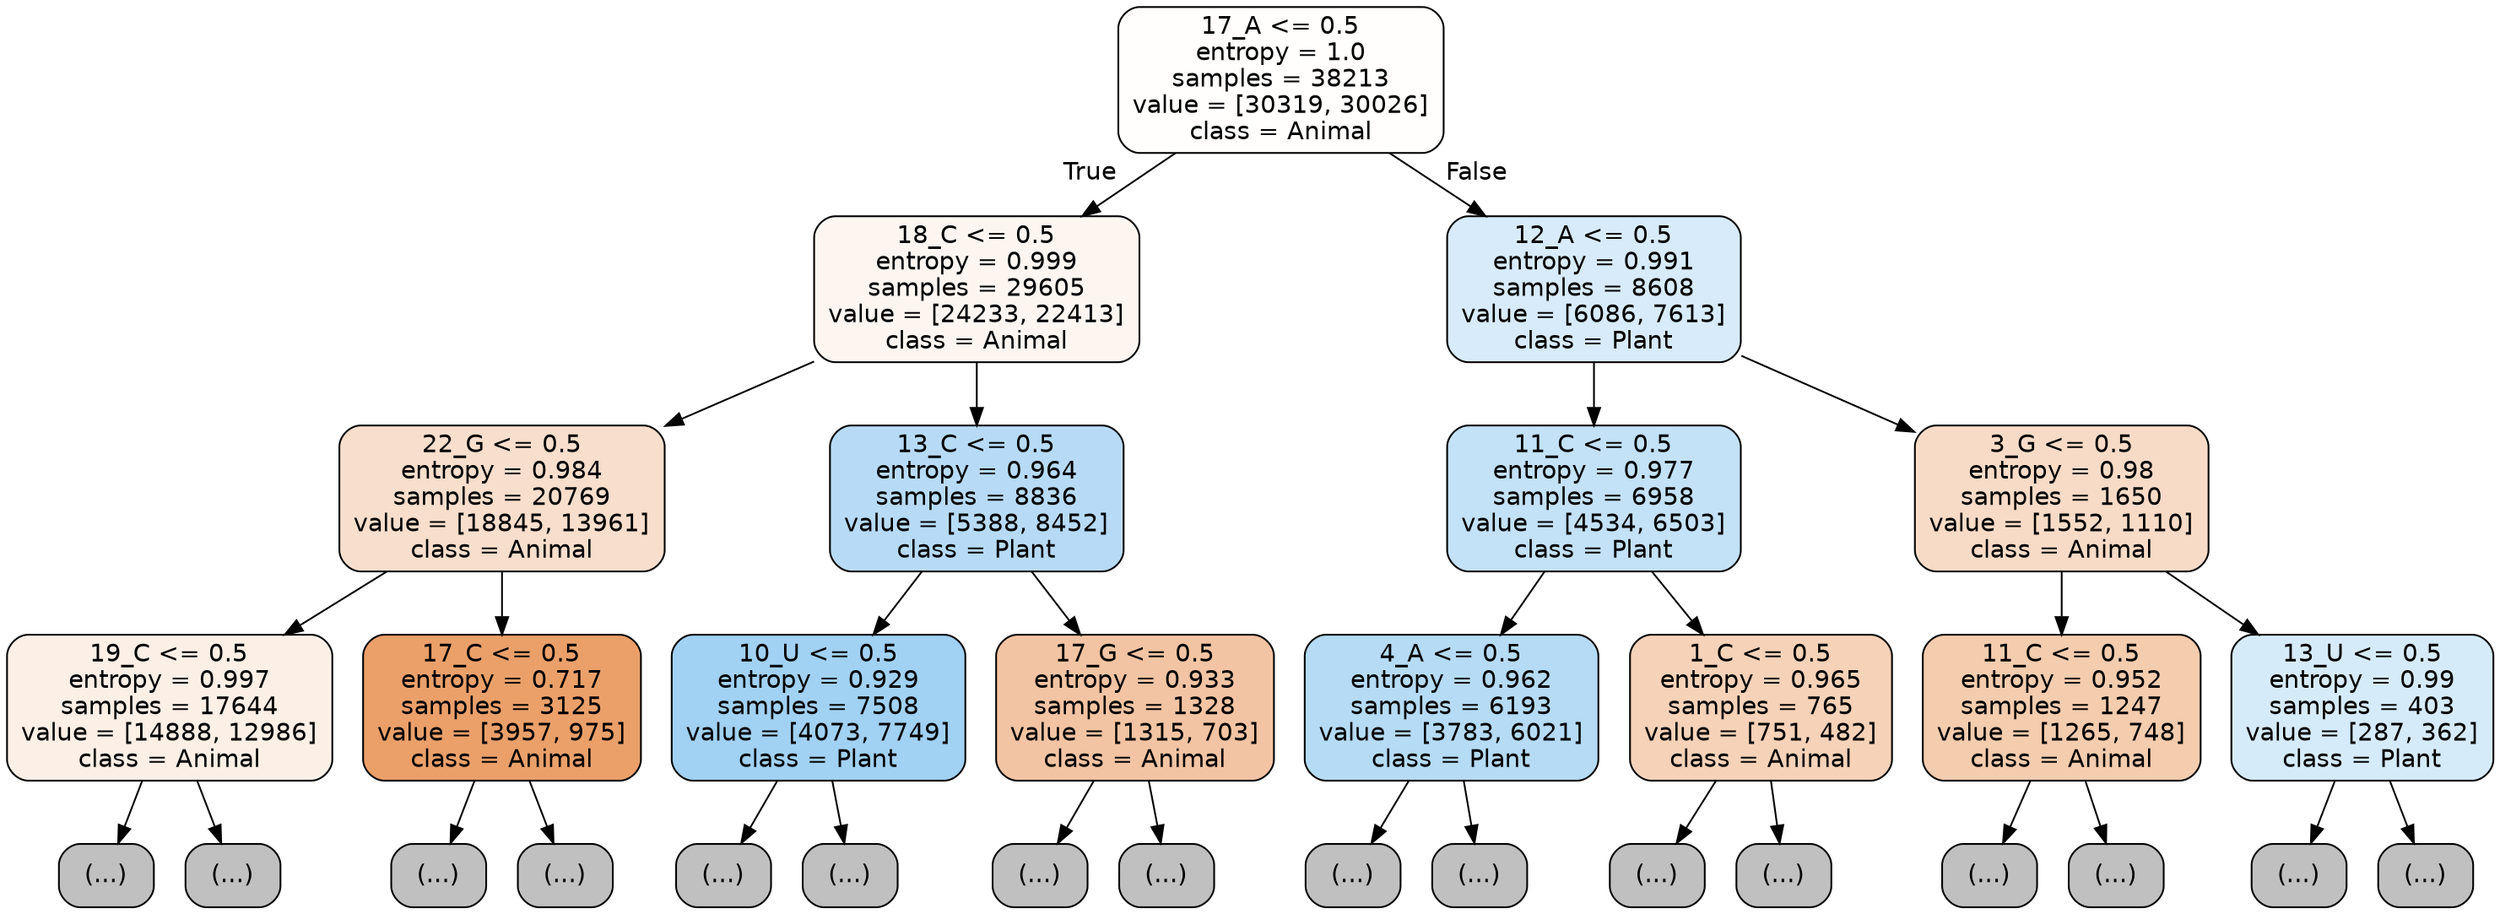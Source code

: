 digraph Tree {
node [shape=box, style="filled, rounded", color="black", fontname="helvetica"] ;
edge [fontname="helvetica"] ;
0 [label="17_A <= 0.5\nentropy = 1.0\nsamples = 38213\nvalue = [30319, 30026]\nclass = Animal", fillcolor="#fffefd"] ;
1 [label="18_C <= 0.5\nentropy = 0.999\nsamples = 29605\nvalue = [24233, 22413]\nclass = Animal", fillcolor="#fdf6f0"] ;
0 -> 1 [labeldistance=2.5, labelangle=45, headlabel="True"] ;
2 [label="22_G <= 0.5\nentropy = 0.984\nsamples = 20769\nvalue = [18845, 13961]\nclass = Animal", fillcolor="#f8decc"] ;
1 -> 2 ;
3 [label="19_C <= 0.5\nentropy = 0.997\nsamples = 17644\nvalue = [14888, 12986]\nclass = Animal", fillcolor="#fcefe6"] ;
2 -> 3 ;
4 [label="(...)", fillcolor="#C0C0C0"] ;
3 -> 4 ;
6537 [label="(...)", fillcolor="#C0C0C0"] ;
3 -> 6537 ;
8828 [label="17_C <= 0.5\nentropy = 0.717\nsamples = 3125\nvalue = [3957, 975]\nclass = Animal", fillcolor="#eba06a"] ;
2 -> 8828 ;
8829 [label="(...)", fillcolor="#C0C0C0"] ;
8828 -> 8829 ;
9620 [label="(...)", fillcolor="#C0C0C0"] ;
8828 -> 9620 ;
10029 [label="13_C <= 0.5\nentropy = 0.964\nsamples = 8836\nvalue = [5388, 8452]\nclass = Plant", fillcolor="#b7dbf6"] ;
1 -> 10029 ;
10030 [label="10_U <= 0.5\nentropy = 0.929\nsamples = 7508\nvalue = [4073, 7749]\nclass = Plant", fillcolor="#a1d1f3"] ;
10029 -> 10030 ;
10031 [label="(...)", fillcolor="#C0C0C0"] ;
10030 -> 10031 ;
11698 [label="(...)", fillcolor="#C0C0C0"] ;
10030 -> 11698 ;
12343 [label="17_G <= 0.5\nentropy = 0.933\nsamples = 1328\nvalue = [1315, 703]\nclass = Animal", fillcolor="#f3c4a3"] ;
10029 -> 12343 ;
12344 [label="(...)", fillcolor="#C0C0C0"] ;
12343 -> 12344 ;
12843 [label="(...)", fillcolor="#C0C0C0"] ;
12343 -> 12843 ;
13072 [label="12_A <= 0.5\nentropy = 0.991\nsamples = 8608\nvalue = [6086, 7613]\nclass = Plant", fillcolor="#d7ebfa"] ;
0 -> 13072 [labeldistance=2.5, labelangle=-45, headlabel="False"] ;
13073 [label="11_C <= 0.5\nentropy = 0.977\nsamples = 6958\nvalue = [4534, 6503]\nclass = Plant", fillcolor="#c3e1f7"] ;
13072 -> 13073 ;
13074 [label="4_A <= 0.5\nentropy = 0.962\nsamples = 6193\nvalue = [3783, 6021]\nclass = Plant", fillcolor="#b5dbf5"] ;
13073 -> 13074 ;
13075 [label="(...)", fillcolor="#C0C0C0"] ;
13074 -> 13075 ;
14954 [label="(...)", fillcolor="#C0C0C0"] ;
13074 -> 14954 ;
15535 [label="1_C <= 0.5\nentropy = 0.965\nsamples = 765\nvalue = [751, 482]\nclass = Animal", fillcolor="#f6d2b8"] ;
13073 -> 15535 ;
15536 [label="(...)", fillcolor="#C0C0C0"] ;
15535 -> 15536 ;
15945 [label="(...)", fillcolor="#C0C0C0"] ;
15535 -> 15945 ;
16018 [label="3_G <= 0.5\nentropy = 0.98\nsamples = 1650\nvalue = [1552, 1110]\nclass = Animal", fillcolor="#f8dbc7"] ;
13072 -> 16018 ;
16019 [label="11_C <= 0.5\nentropy = 0.952\nsamples = 1247\nvalue = [1265, 748]\nclass = Animal", fillcolor="#f4ccae"] ;
16018 -> 16019 ;
16020 [label="(...)", fillcolor="#C0C0C0"] ;
16019 -> 16020 ;
16561 [label="(...)", fillcolor="#C0C0C0"] ;
16019 -> 16561 ;
16702 [label="13_U <= 0.5\nentropy = 0.99\nsamples = 403\nvalue = [287, 362]\nclass = Plant", fillcolor="#d6ebfa"] ;
16018 -> 16702 ;
16703 [label="(...)", fillcolor="#C0C0C0"] ;
16702 -> 16703 ;
16888 [label="(...)", fillcolor="#C0C0C0"] ;
16702 -> 16888 ;
}